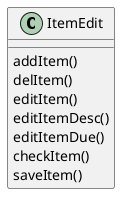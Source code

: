 @startuml
class ItemEdit{
addItem()
delItem()
editItem()
editItemDesc()
editItemDue()
checkItem()
saveItem()
}
@enduml